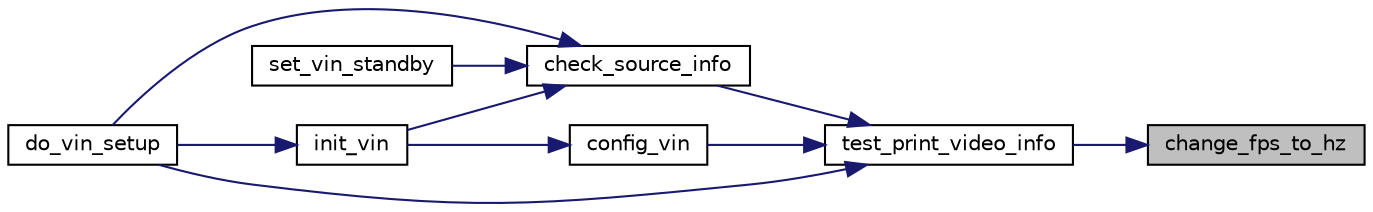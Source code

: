 digraph "change_fps_to_hz"
{
 // INTERACTIVE_SVG=YES
 // LATEX_PDF_SIZE
  bgcolor="transparent";
  edge [fontname="Helvetica",fontsize="10",labelfontname="Helvetica",labelfontsize="10"];
  node [fontname="Helvetica",fontsize="10",shape=record];
  rankdir="RL";
  Node1 [label="change_fps_to_hz",height=0.2,width=0.4,color="black", fillcolor="grey75", style="filled", fontcolor="black",tooltip=" "];
  Node1 -> Node2 [dir="back",color="midnightblue",fontsize="10",style="solid",fontname="Helvetica"];
  Node2 [label="test_print_video_info",height=0.2,width=0.4,color="black",URL="$d4/daa/vin__init_8c.html#a02f460511009d5f670730db8dfd585f7",tooltip=" "];
  Node2 -> Node3 [dir="back",color="midnightblue",fontsize="10",style="solid",fontname="Helvetica"];
  Node3 [label="check_source_info",height=0.2,width=0.4,color="black",URL="$d4/daa/vin__init_8c.html#a74f50c133d1a3b813f8108315733790d",tooltip=" "];
  Node3 -> Node4 [dir="back",color="midnightblue",fontsize="10",style="solid",fontname="Helvetica"];
  Node4 [label="do_vin_setup",height=0.2,width=0.4,color="black",URL="$d8/df2/resource__cfg_8c.html#a6e004c3ee4f8089c9a9141565057fc20",tooltip=" "];
  Node3 -> Node5 [dir="back",color="midnightblue",fontsize="10",style="solid",fontname="Helvetica"];
  Node5 [label="init_vin",height=0.2,width=0.4,color="black",URL="$d4/daa/vin__init_8c.html#a919b1d8600db83ad0b0cecba9ba694e6",tooltip=" "];
  Node5 -> Node4 [dir="back",color="midnightblue",fontsize="10",style="solid",fontname="Helvetica"];
  Node3 -> Node6 [dir="back",color="midnightblue",fontsize="10",style="solid",fontname="Helvetica"];
  Node6 [label="set_vin_standby",height=0.2,width=0.4,color="black",URL="$d4/daa/vin__init_8c.html#a815ef80e14e27e95aa7d519e1b50df4a",tooltip=" "];
  Node2 -> Node7 [dir="back",color="midnightblue",fontsize="10",style="solid",fontname="Helvetica"];
  Node7 [label="config_vin",height=0.2,width=0.4,color="black",URL="$d4/daa/vin__init_8c.html#aa59d1aba234e8a6d54c1896c62794b7f",tooltip=" "];
  Node7 -> Node5 [dir="back",color="midnightblue",fontsize="10",style="solid",fontname="Helvetica"];
  Node2 -> Node4 [dir="back",color="midnightblue",fontsize="10",style="solid",fontname="Helvetica"];
}
